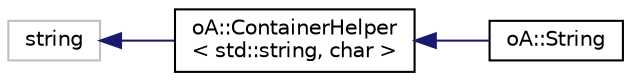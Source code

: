digraph "Graphical Class Hierarchy"
{
  edge [fontname="Helvetica",fontsize="10",labelfontname="Helvetica",labelfontsize="10"];
  node [fontname="Helvetica",fontsize="10",shape=record];
  rankdir="LR";
  Node3 [label="string",height=0.2,width=0.4,color="grey75", fillcolor="white", style="filled"];
  Node3 -> Node0 [dir="back",color="midnightblue",fontsize="10",style="solid",fontname="Helvetica"];
  Node0 [label="oA::ContainerHelper\l\< std::string, char \>",height=0.2,width=0.4,color="black", fillcolor="white", style="filled",URL="$classo_a_1_1_container_helper.html"];
  Node0 -> Node1 [dir="back",color="midnightblue",fontsize="10",style="solid",fontname="Helvetica"];
  Node1 [label="oA::String",height=0.2,width=0.4,color="black", fillcolor="white", style="filled",URL="$classo_a_1_1_string.html",tooltip="An extended std::string with ContainerHelper and various helper functions. "];
}
